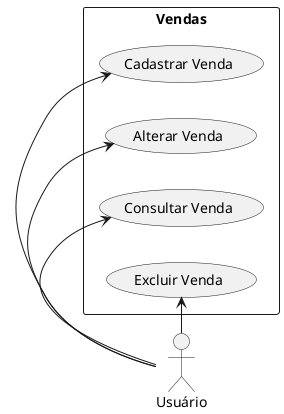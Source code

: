﻿@startuml
left to right direction
actor "Usuário" as Usuario

rectangle Vendas {
  Usuario -> (Cadastrar Venda)
  Usuario -> (Alterar Venda)
  Usuario -> (Consultar Venda)
  Usuario -> (Excluir Venda)
}
@enduml